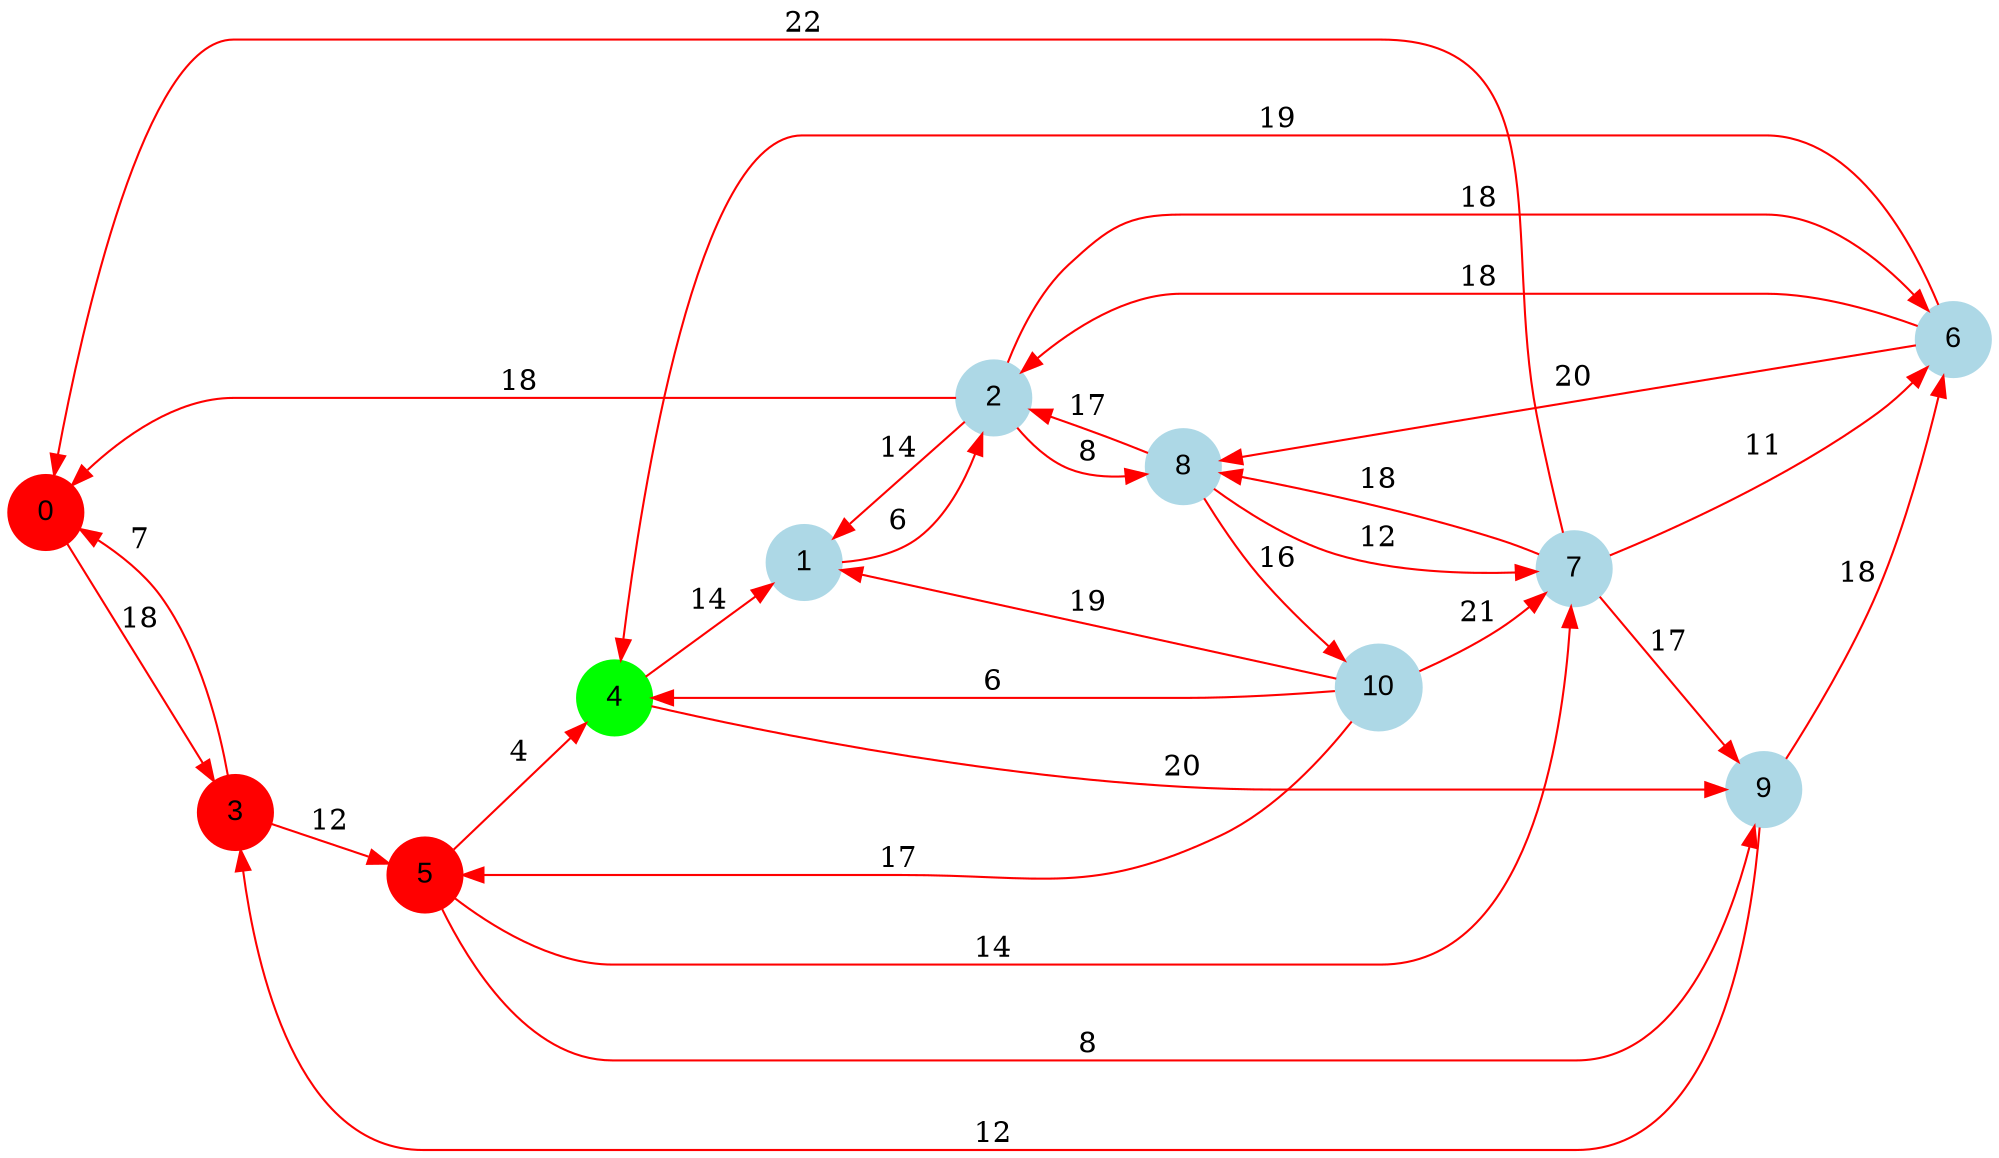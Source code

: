 digraph graphe {
rankdir = LR;
edge [color=red];
0 [fontname="Arial", shape = circle, color=red, style=filled];
1 [fontname="Arial", shape = circle, color=lightblue, style=filled];
2 [fontname="Arial", shape = circle, color=lightblue, style=filled];
3 [fontname="Arial", shape = circle, color=red, style=filled];
4 [fontname="Arial", shape = circle, color=green, style=filled];
5 [fontname="Arial", shape = circle, color=red, style=filled];
6 [fontname="Arial", shape = circle, color=lightblue, style=filled];
7 [fontname="Arial", shape = circle, color=lightblue, style=filled];
8 [fontname="Arial", shape = circle, color=lightblue, style=filled];
9 [fontname="Arial", shape = circle, color=lightblue, style=filled];
10 [fontname="Arial", shape = circle, color=lightblue, style=filled];
	0 -> 3 [label = "18"];
	1 -> 2 [label = "6"];
	2 -> 0 [label = "18"];
	2 -> 1 [label = "14"];
	2 -> 6 [label = "18"];
	2 -> 8 [label = "8"];
	3 -> 0 [label = "7"];
	3 -> 5 [label = "12"];
	4 -> 1 [label = "14"];
	4 -> 9 [label = "20"];
	5 -> 4 [label = "4"];
	5 -> 7 [label = "14"];
	5 -> 9 [label = "8"];
	6 -> 2 [label = "18"];
	6 -> 4 [label = "19"];
	6 -> 8 [label = "20"];
	7 -> 0 [label = "22"];
	7 -> 6 [label = "11"];
	7 -> 8 [label = "18"];
	7 -> 9 [label = "17"];
	8 -> 2 [label = "17"];
	8 -> 7 [label = "12"];
	8 -> 10 [label = "16"];
	9 -> 3 [label = "12"];
	9 -> 6 [label = "18"];
	10 -> 1 [label = "19"];
	10 -> 4 [label = "6"];
	10 -> 5 [label = "17"];
	10 -> 7 [label = "21"];
}